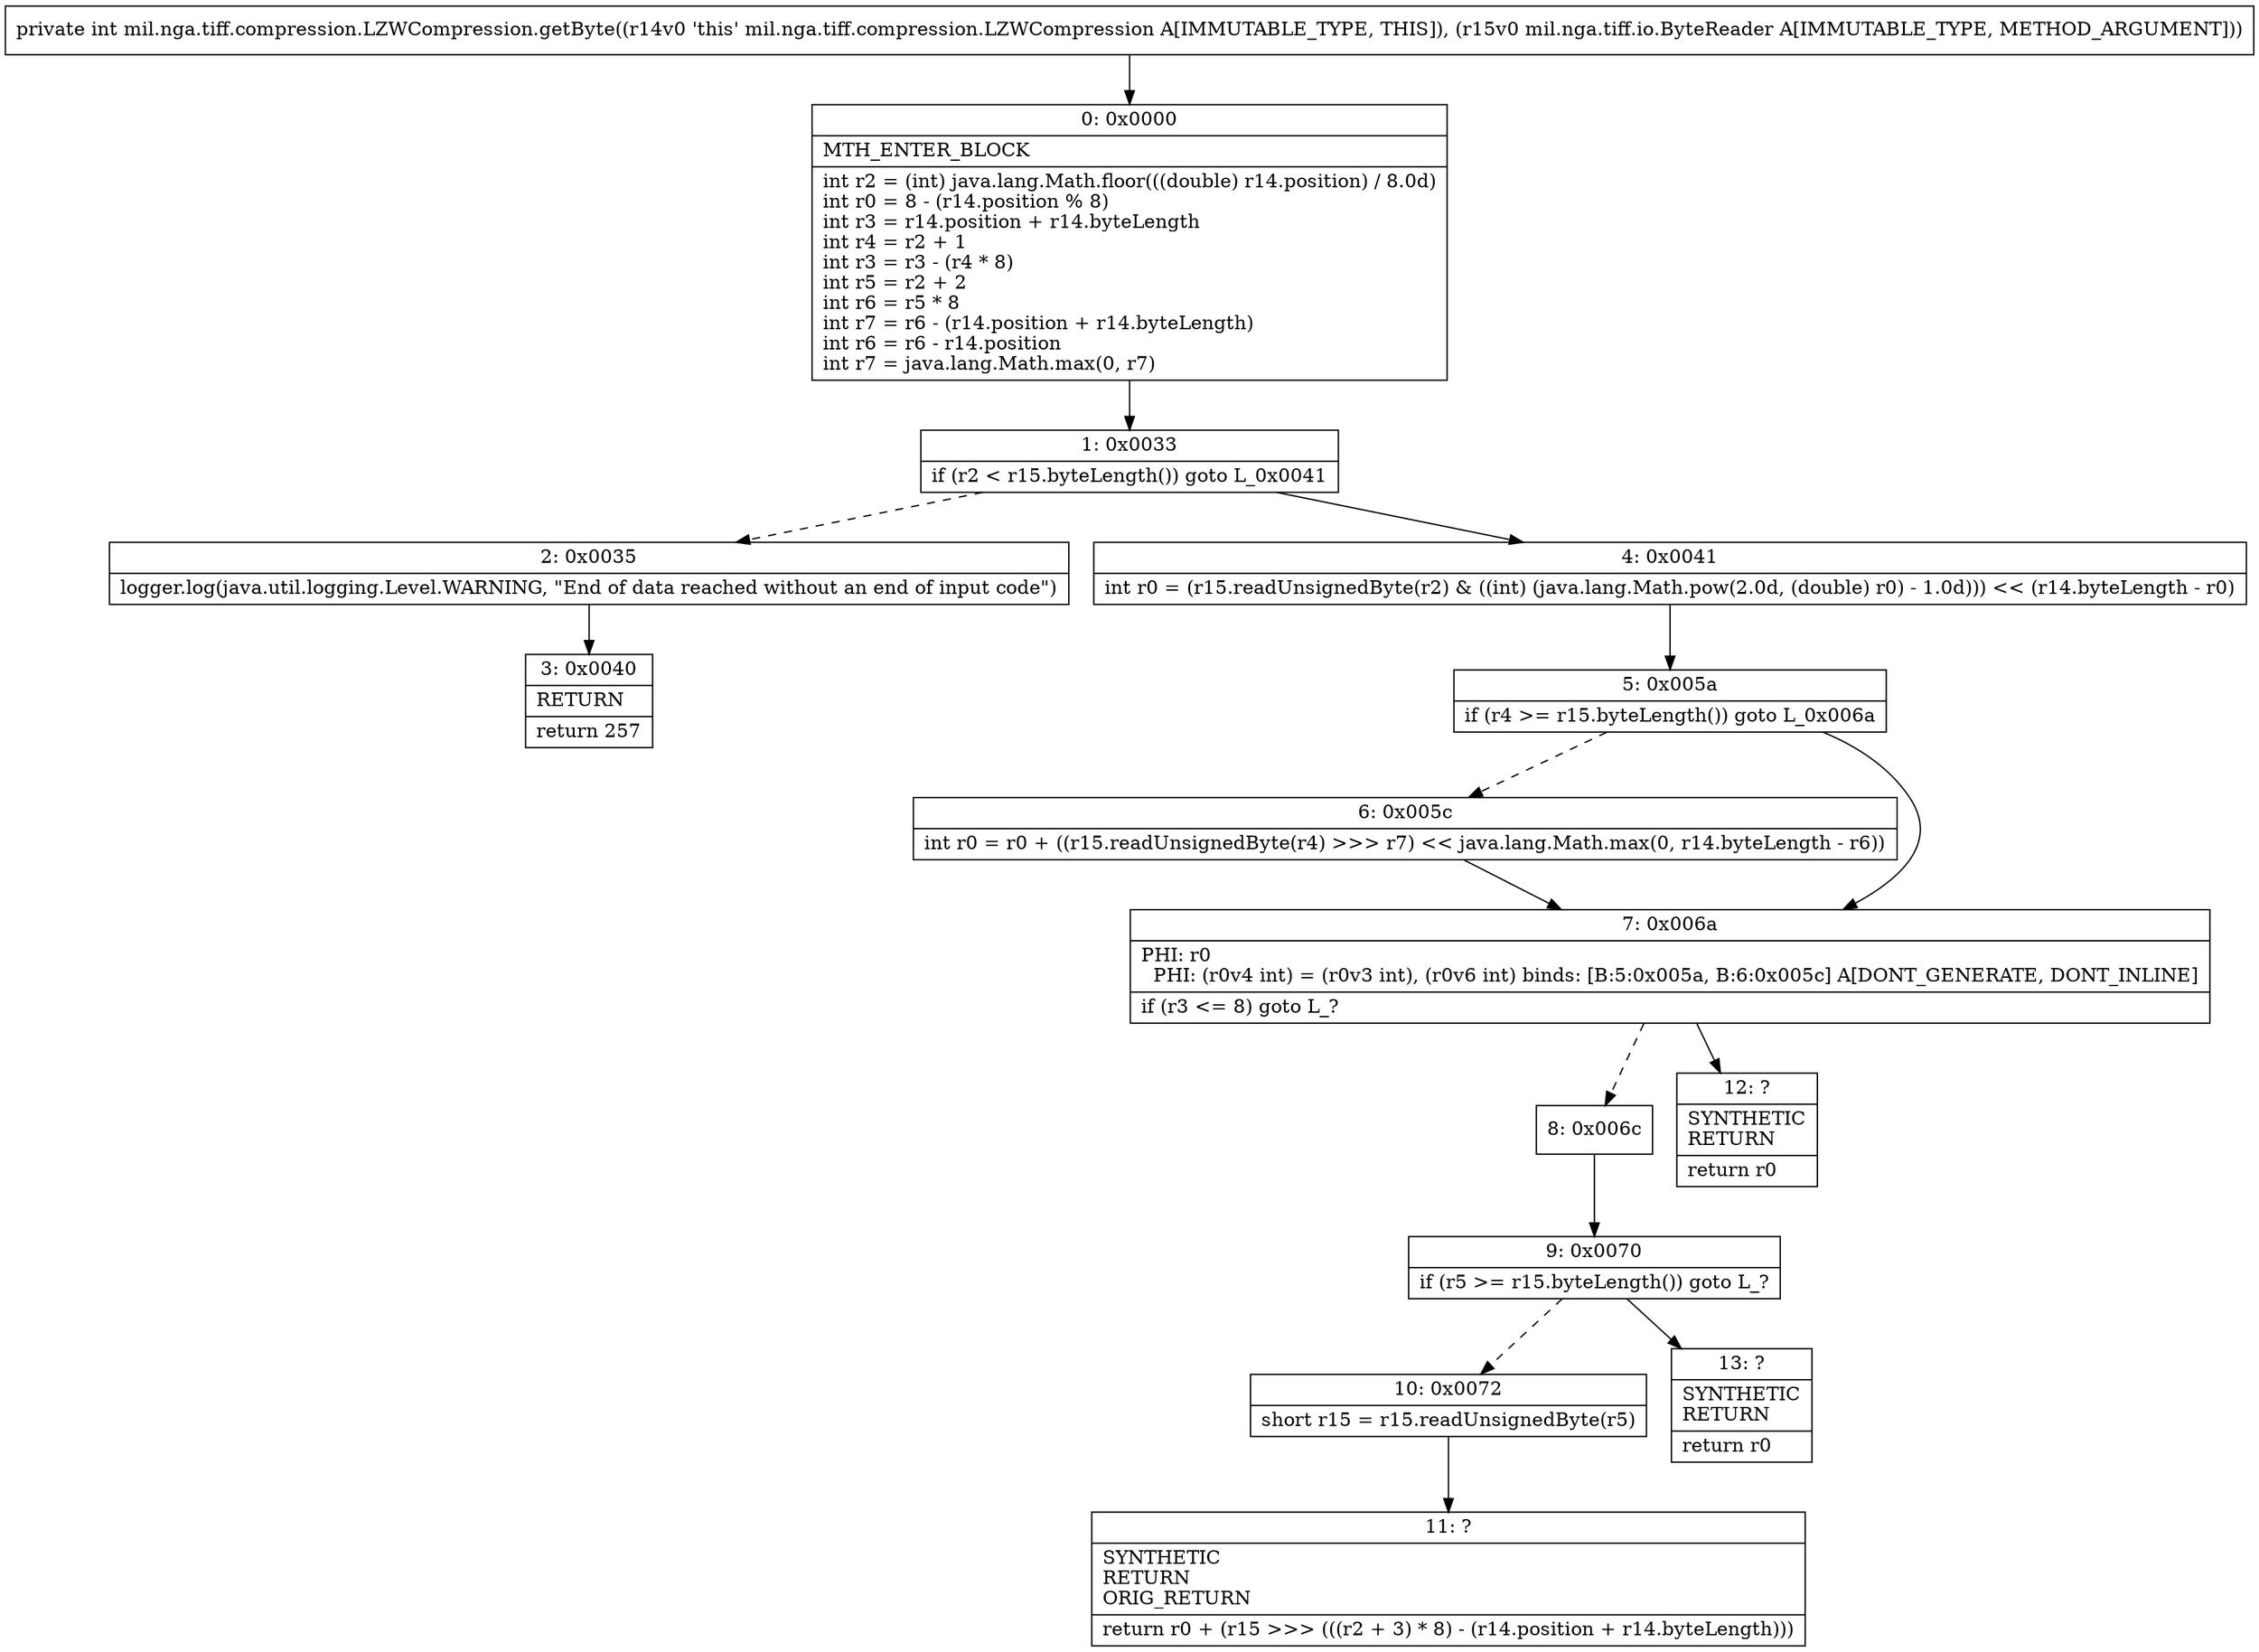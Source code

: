 digraph "CFG formil.nga.tiff.compression.LZWCompression.getByte(Lmil\/nga\/tiff\/io\/ByteReader;)I" {
Node_0 [shape=record,label="{0\:\ 0x0000|MTH_ENTER_BLOCK\l|int r2 = (int) java.lang.Math.floor(((double) r14.position) \/ 8.0d)\lint r0 = 8 \- (r14.position % 8)\lint r3 = r14.position + r14.byteLength\lint r4 = r2 + 1\lint r3 = r3 \- (r4 * 8)\lint r5 = r2 + 2\lint r6 = r5 * 8\lint r7 = r6 \- (r14.position + r14.byteLength)\lint r6 = r6 \- r14.position\lint r7 = java.lang.Math.max(0, r7)\l}"];
Node_1 [shape=record,label="{1\:\ 0x0033|if (r2 \< r15.byteLength()) goto L_0x0041\l}"];
Node_2 [shape=record,label="{2\:\ 0x0035|logger.log(java.util.logging.Level.WARNING, \"End of data reached without an end of input code\")\l}"];
Node_3 [shape=record,label="{3\:\ 0x0040|RETURN\l|return 257\l}"];
Node_4 [shape=record,label="{4\:\ 0x0041|int r0 = (r15.readUnsignedByte(r2) & ((int) (java.lang.Math.pow(2.0d, (double) r0) \- 1.0d))) \<\< (r14.byteLength \- r0)\l}"];
Node_5 [shape=record,label="{5\:\ 0x005a|if (r4 \>= r15.byteLength()) goto L_0x006a\l}"];
Node_6 [shape=record,label="{6\:\ 0x005c|int r0 = r0 + ((r15.readUnsignedByte(r4) \>\>\> r7) \<\< java.lang.Math.max(0, r14.byteLength \- r6))\l}"];
Node_7 [shape=record,label="{7\:\ 0x006a|PHI: r0 \l  PHI: (r0v4 int) = (r0v3 int), (r0v6 int) binds: [B:5:0x005a, B:6:0x005c] A[DONT_GENERATE, DONT_INLINE]\l|if (r3 \<= 8) goto L_?\l}"];
Node_8 [shape=record,label="{8\:\ 0x006c}"];
Node_9 [shape=record,label="{9\:\ 0x0070|if (r5 \>= r15.byteLength()) goto L_?\l}"];
Node_10 [shape=record,label="{10\:\ 0x0072|short r15 = r15.readUnsignedByte(r5)\l}"];
Node_11 [shape=record,label="{11\:\ ?|SYNTHETIC\lRETURN\lORIG_RETURN\l|return r0 + (r15 \>\>\> (((r2 + 3) * 8) \- (r14.position + r14.byteLength)))\l}"];
Node_12 [shape=record,label="{12\:\ ?|SYNTHETIC\lRETURN\l|return r0\l}"];
Node_13 [shape=record,label="{13\:\ ?|SYNTHETIC\lRETURN\l|return r0\l}"];
MethodNode[shape=record,label="{private int mil.nga.tiff.compression.LZWCompression.getByte((r14v0 'this' mil.nga.tiff.compression.LZWCompression A[IMMUTABLE_TYPE, THIS]), (r15v0 mil.nga.tiff.io.ByteReader A[IMMUTABLE_TYPE, METHOD_ARGUMENT])) }"];
MethodNode -> Node_0;
Node_0 -> Node_1;
Node_1 -> Node_2[style=dashed];
Node_1 -> Node_4;
Node_2 -> Node_3;
Node_4 -> Node_5;
Node_5 -> Node_6[style=dashed];
Node_5 -> Node_7;
Node_6 -> Node_7;
Node_7 -> Node_8[style=dashed];
Node_7 -> Node_12;
Node_8 -> Node_9;
Node_9 -> Node_10[style=dashed];
Node_9 -> Node_13;
Node_10 -> Node_11;
}

